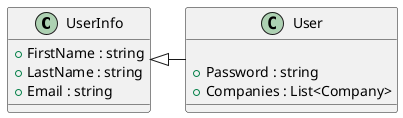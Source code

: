 @startuml

'UserInfo -up-|> Base
class UserInfo{
' + UserId : int  
    + FirstName : string  
    + LastName : string  
    + Email : string  
}
class User {
   
    
    + Password : string  
    + Companies : List<Company>
'    + Tenders : List<Tender>  
'    + Propositions : List<Proposition>  
'    + WonTenders : List<Tender>  
}
UserInfo <|-right- User
@enduml
